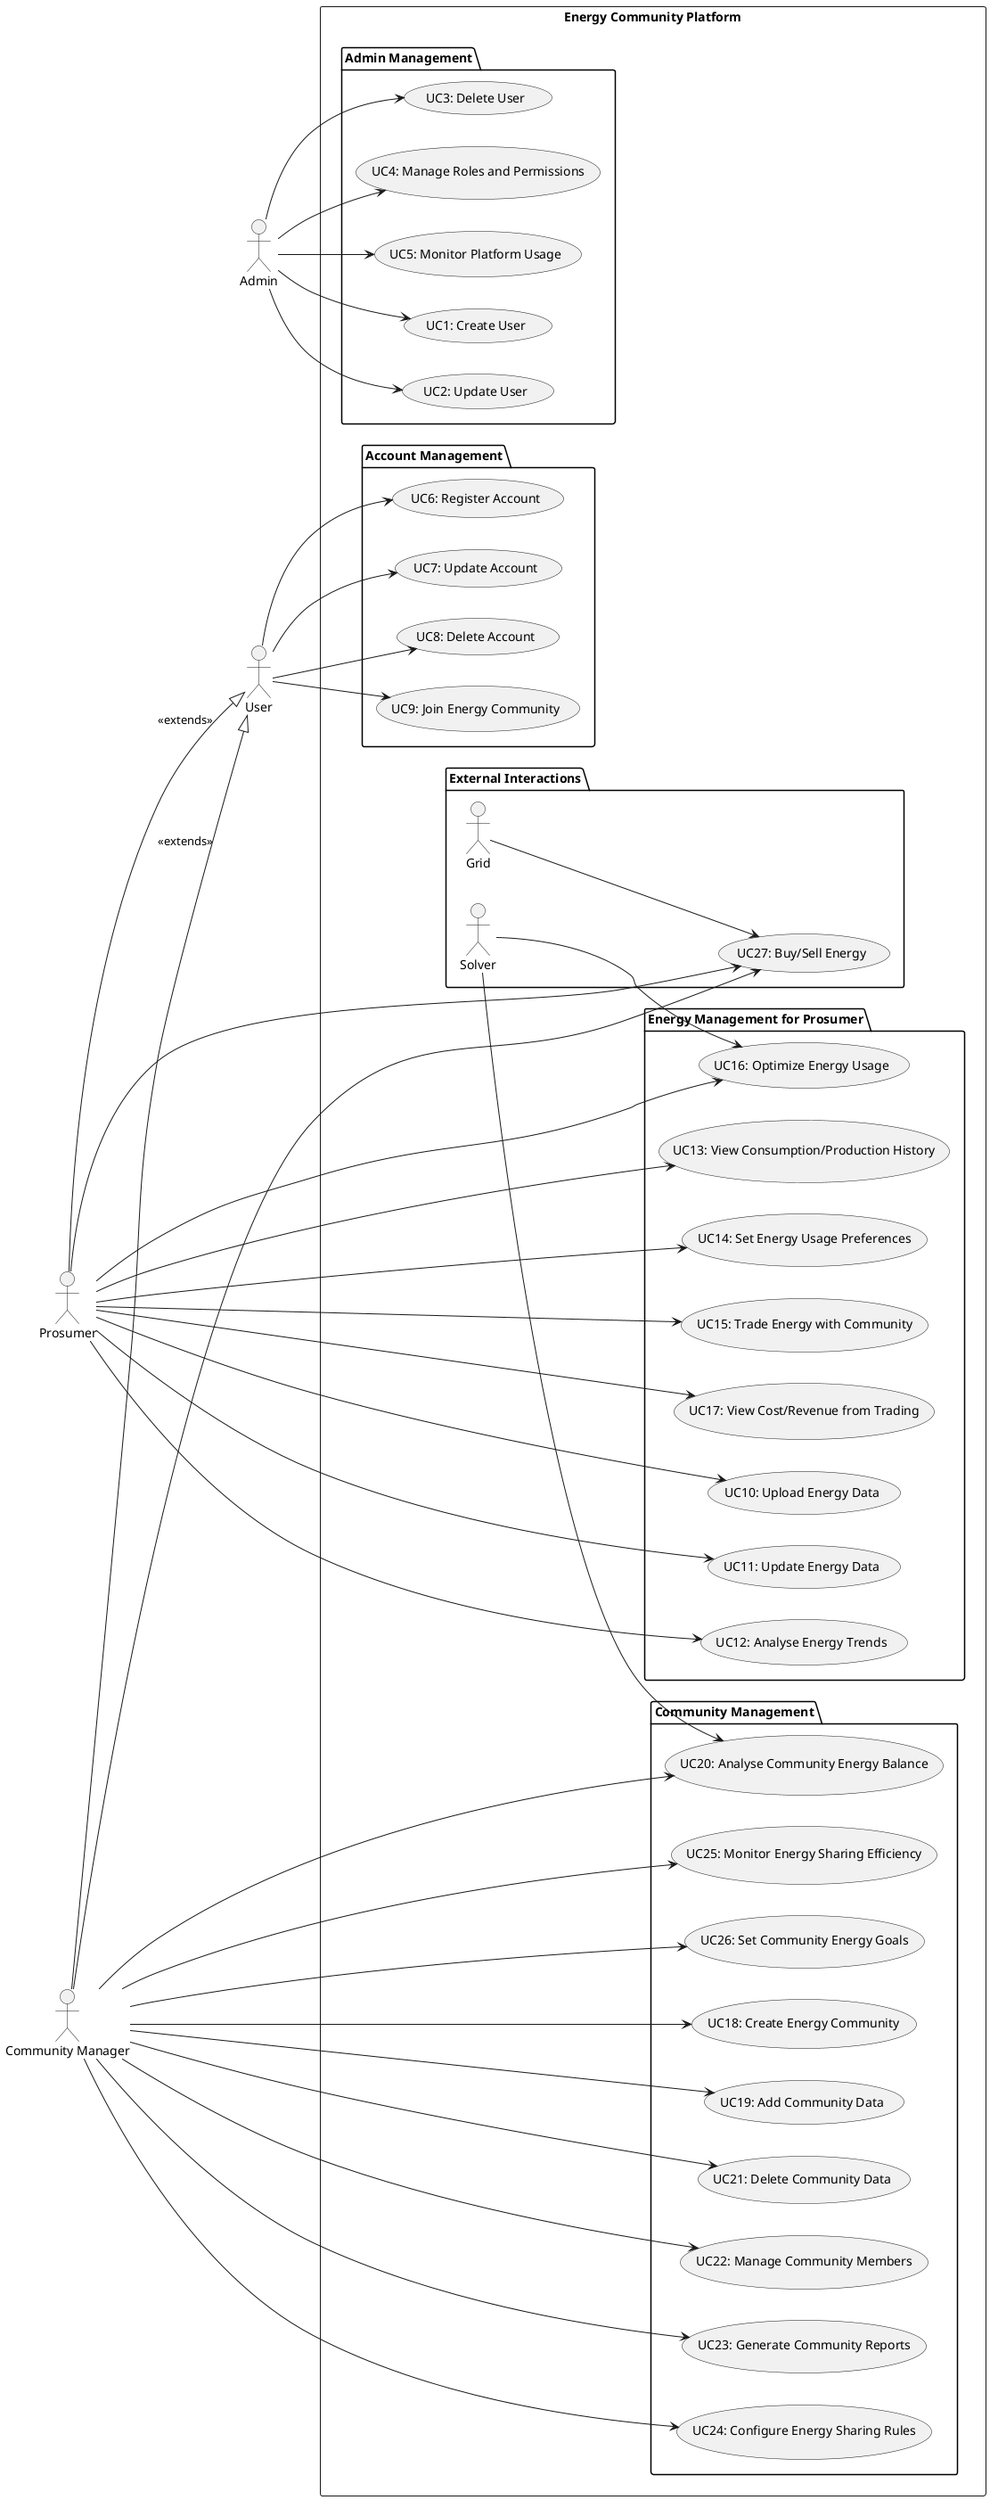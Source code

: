 @startuml
left to right direction

' Actors
actor Admin
actor User
actor Prosumer
actor "Community Manager" as CM
/' actor Grid
actor Solver '/

' Actor Relationships
Prosumer --|> User : <<extends>>
CM --|> User : <<extends>>

rectangle "Energy Community Platform" {

  ' Admin Use Cases
  package "Admin Management" {
    usecase "UC1: Create User" as UC1
    usecase "UC2: Update User" as UC2
    usecase "UC3: Delete User" as UC3
    usecase "UC4: Manage Roles and Permissions" as UC4
    usecase "UC5: Monitor Platform Usage" as UC5

    Admin --> UC1
    Admin --> UC2
    Admin --> UC3
    Admin --> UC4
    Admin --> UC5
  }

  ' User Use Cases
  package "Account Management" {
    usecase "UC6: Register Account" as UC6
    usecase "UC7: Update Account" as UC7
    usecase "UC8: Delete Account" as UC8
    usecase "UC9: Join Energy Community" as UC9

    User --> UC6
    User --> UC7
    User --> UC8
    User --> UC9
  }

  ' Prosumer Use Cases
  package "Energy Management for Prosumer" {
    usecase "UC10: Upload Energy Data" as UC10
    usecase "UC11: Update Energy Data" as UC11
    usecase "UC12: Analyse Energy Trends" as UC12
    usecase "UC13: View Consumption/Production History" as UC13
    usecase "UC14: Set Energy Usage Preferences" as UC14
    usecase "UC15: Trade Energy with Community" as UC15
    usecase "UC16: Optimize Energy Usage" as UC16
    usecase "UC17: View Cost/Revenue from Trading" as UC17

    Prosumer --> UC10
    Prosumer --> UC11
    Prosumer --> UC12
    Prosumer --> UC13
    Prosumer --> UC14
    Prosumer --> UC15
    Prosumer --> UC16
    Prosumer --> UC17
  }

  ' Community Manager Use Cases
  package "Community Management" {
    usecase "UC18: Create Energy Community" as UC18
    usecase "UC19: Add Community Data" as UC19
    usecase "UC20: Analyse Community Energy Balance" as UC20
    usecase "UC21: Delete Community Data" as UC21
    usecase "UC22: Manage Community Members" as UC22
    usecase "UC23: Generate Community Reports" as UC23
    usecase "UC24: Configure Energy Sharing Rules" as UC24
    usecase "UC25: Monitor Energy Sharing Efficiency" as UC25
    usecase "UC26: Set Community Energy Goals" as UC26

    CM --> UC18
    CM --> UC19
    CM --> UC20
    CM --> UC21
    CM --> UC22
    CM --> UC23
    CM --> UC24
    CM --> UC25
    CM --> UC26
  }

  ' Grid and Solver Use Cases
  package "External Interactions" {
    usecase "UC27: Buy/Sell Energy" as UC27

    Grid --> UC27
    Prosumer --> UC27
    CM --> UC27

    Solver --> UC16  
    'Optimize Energy Usage (Prosumer)
    Solver --> UC20  
    'Analyse Community Energy Balance (Community Manager)'
  }
}

@enduml